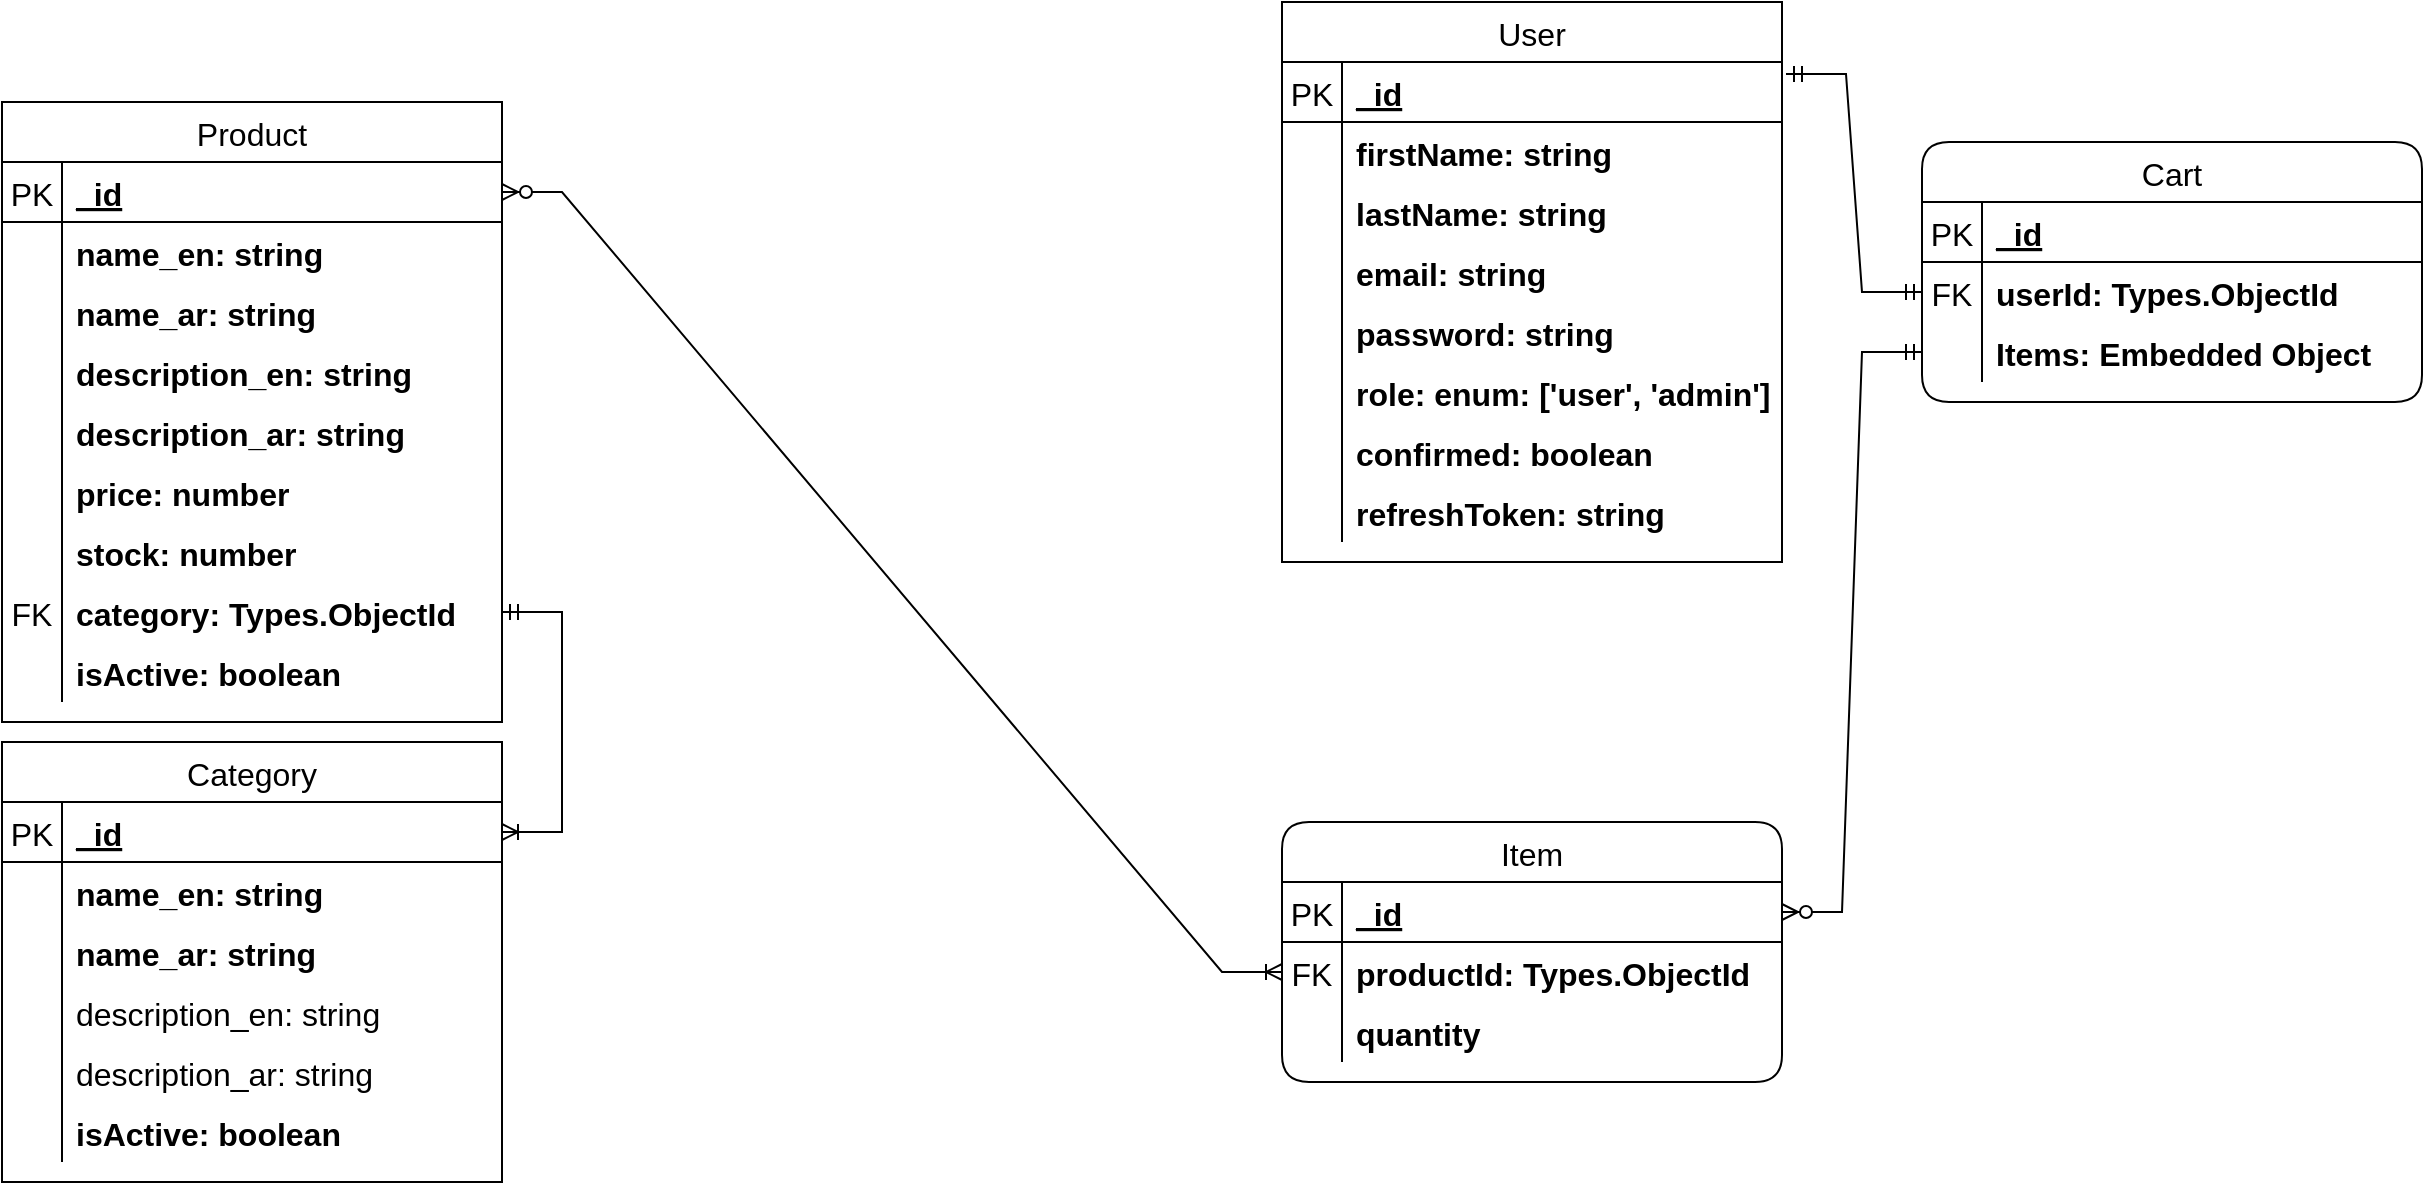 <mxfile version="26.2.2">
  <diagram id="R2lEEEUBdFMjLlhIrx00" name="Page-1">
    <mxGraphModel dx="1428" dy="1941" grid="1" gridSize="10" guides="1" tooltips="1" connect="1" arrows="1" fold="1" page="1" pageScale="1" pageWidth="850" pageHeight="1100" math="0" shadow="0" extFonts="Permanent Marker^https://fonts.googleapis.com/css?family=Permanent+Marker">
      <root>
        <mxCell id="0" />
        <mxCell id="1" parent="0" />
        <mxCell id="C-vyLk0tnHw3VtMMgP7b-23" value="Product" style="shape=table;startSize=30;container=1;collapsible=1;childLayout=tableLayout;fixedRows=1;rowLines=0;align=center;resizeLast=1;spacing=1;fontSize=16;" parent="1" vertex="1">
          <mxGeometry x="40" y="20" width="250" height="310" as="geometry" />
        </mxCell>
        <mxCell id="C-vyLk0tnHw3VtMMgP7b-24" value="" style="shape=partialRectangle;collapsible=0;dropTarget=0;pointerEvents=0;fillColor=none;points=[[0,0.5],[1,0.5]];portConstraint=eastwest;top=0;left=0;right=0;bottom=1;spacing=1;fontSize=16;" parent="C-vyLk0tnHw3VtMMgP7b-23" vertex="1">
          <mxGeometry y="30" width="250" height="30" as="geometry" />
        </mxCell>
        <mxCell id="C-vyLk0tnHw3VtMMgP7b-25" value="PK" style="shape=partialRectangle;overflow=hidden;connectable=0;fillColor=none;top=0;left=0;bottom=0;right=0;spacing=1;fontSize=16;" parent="C-vyLk0tnHw3VtMMgP7b-24" vertex="1">
          <mxGeometry width="30" height="30" as="geometry">
            <mxRectangle width="30" height="30" as="alternateBounds" />
          </mxGeometry>
        </mxCell>
        <mxCell id="C-vyLk0tnHw3VtMMgP7b-26" value="_id" style="shape=partialRectangle;overflow=hidden;connectable=0;fillColor=none;top=0;left=0;bottom=0;right=0;align=left;spacingLeft=6;spacing=1;fontSize=16;fontStyle=5" parent="C-vyLk0tnHw3VtMMgP7b-24" vertex="1">
          <mxGeometry x="30" width="220" height="30" as="geometry">
            <mxRectangle width="220" height="30" as="alternateBounds" />
          </mxGeometry>
        </mxCell>
        <mxCell id="C-vyLk0tnHw3VtMMgP7b-27" value="" style="shape=partialRectangle;collapsible=0;dropTarget=0;pointerEvents=0;fillColor=none;points=[[0,0.5],[1,0.5]];portConstraint=eastwest;top=0;left=0;right=0;bottom=0;spacing=1;fontSize=16;" parent="C-vyLk0tnHw3VtMMgP7b-23" vertex="1">
          <mxGeometry y="60" width="250" height="30" as="geometry" />
        </mxCell>
        <mxCell id="C-vyLk0tnHw3VtMMgP7b-28" value="" style="shape=partialRectangle;overflow=hidden;connectable=0;fillColor=none;top=0;left=0;bottom=0;right=0;spacing=1;fontSize=16;" parent="C-vyLk0tnHw3VtMMgP7b-27" vertex="1">
          <mxGeometry width="30" height="30" as="geometry">
            <mxRectangle width="30" height="30" as="alternateBounds" />
          </mxGeometry>
        </mxCell>
        <mxCell id="C-vyLk0tnHw3VtMMgP7b-29" value="name_en: string" style="shape=partialRectangle;overflow=hidden;connectable=0;fillColor=none;top=0;left=0;bottom=0;right=0;align=left;spacingLeft=6;spacing=1;fontSize=16;fontStyle=1" parent="C-vyLk0tnHw3VtMMgP7b-27" vertex="1">
          <mxGeometry x="30" width="220" height="30" as="geometry">
            <mxRectangle width="220" height="30" as="alternateBounds" />
          </mxGeometry>
        </mxCell>
        <mxCell id="e13ML2tf_FZ5OlTBBP0J-16" value="" style="shape=partialRectangle;collapsible=0;dropTarget=0;pointerEvents=0;fillColor=none;points=[[0,0.5],[1,0.5]];portConstraint=eastwest;top=0;left=0;right=0;bottom=0;spacing=1;fontSize=16;" parent="C-vyLk0tnHw3VtMMgP7b-23" vertex="1">
          <mxGeometry y="90" width="250" height="30" as="geometry" />
        </mxCell>
        <mxCell id="e13ML2tf_FZ5OlTBBP0J-17" value="" style="shape=partialRectangle;overflow=hidden;connectable=0;fillColor=none;top=0;left=0;bottom=0;right=0;spacing=1;fontSize=16;" parent="e13ML2tf_FZ5OlTBBP0J-16" vertex="1">
          <mxGeometry width="30" height="30" as="geometry">
            <mxRectangle width="30" height="30" as="alternateBounds" />
          </mxGeometry>
        </mxCell>
        <mxCell id="e13ML2tf_FZ5OlTBBP0J-18" value="name_ar: string" style="shape=partialRectangle;overflow=hidden;connectable=0;fillColor=none;top=0;left=0;bottom=0;right=0;align=left;spacingLeft=6;spacing=1;fontSize=16;fontStyle=1" parent="e13ML2tf_FZ5OlTBBP0J-16" vertex="1">
          <mxGeometry x="30" width="220" height="30" as="geometry">
            <mxRectangle width="220" height="30" as="alternateBounds" />
          </mxGeometry>
        </mxCell>
        <mxCell id="e13ML2tf_FZ5OlTBBP0J-19" value="" style="shape=partialRectangle;collapsible=0;dropTarget=0;pointerEvents=0;fillColor=none;points=[[0,0.5],[1,0.5]];portConstraint=eastwest;top=0;left=0;right=0;bottom=0;spacing=1;fontSize=16;" parent="C-vyLk0tnHw3VtMMgP7b-23" vertex="1">
          <mxGeometry y="120" width="250" height="30" as="geometry" />
        </mxCell>
        <mxCell id="e13ML2tf_FZ5OlTBBP0J-20" value="" style="shape=partialRectangle;overflow=hidden;connectable=0;fillColor=none;top=0;left=0;bottom=0;right=0;spacing=1;fontSize=16;" parent="e13ML2tf_FZ5OlTBBP0J-19" vertex="1">
          <mxGeometry width="30" height="30" as="geometry">
            <mxRectangle width="30" height="30" as="alternateBounds" />
          </mxGeometry>
        </mxCell>
        <mxCell id="e13ML2tf_FZ5OlTBBP0J-21" value="description_en: string" style="shape=partialRectangle;overflow=hidden;connectable=0;fillColor=none;top=0;left=0;bottom=0;right=0;align=left;spacingLeft=6;spacing=1;fontSize=16;fontStyle=1" parent="e13ML2tf_FZ5OlTBBP0J-19" vertex="1">
          <mxGeometry x="30" width="220" height="30" as="geometry">
            <mxRectangle width="220" height="30" as="alternateBounds" />
          </mxGeometry>
        </mxCell>
        <mxCell id="e13ML2tf_FZ5OlTBBP0J-22" value="" style="shape=partialRectangle;collapsible=0;dropTarget=0;pointerEvents=0;fillColor=none;points=[[0,0.5],[1,0.5]];portConstraint=eastwest;top=0;left=0;right=0;bottom=0;spacing=1;fontSize=16;" parent="C-vyLk0tnHw3VtMMgP7b-23" vertex="1">
          <mxGeometry y="150" width="250" height="30" as="geometry" />
        </mxCell>
        <mxCell id="e13ML2tf_FZ5OlTBBP0J-23" value="" style="shape=partialRectangle;overflow=hidden;connectable=0;fillColor=none;top=0;left=0;bottom=0;right=0;spacing=1;fontSize=16;" parent="e13ML2tf_FZ5OlTBBP0J-22" vertex="1">
          <mxGeometry width="30" height="30" as="geometry">
            <mxRectangle width="30" height="30" as="alternateBounds" />
          </mxGeometry>
        </mxCell>
        <mxCell id="e13ML2tf_FZ5OlTBBP0J-24" value="description_ar: string" style="shape=partialRectangle;overflow=hidden;connectable=0;fillColor=none;top=0;left=0;bottom=0;right=0;align=left;spacingLeft=6;spacing=1;fontSize=16;fontStyle=1" parent="e13ML2tf_FZ5OlTBBP0J-22" vertex="1">
          <mxGeometry x="30" width="220" height="30" as="geometry">
            <mxRectangle width="220" height="30" as="alternateBounds" />
          </mxGeometry>
        </mxCell>
        <mxCell id="e13ML2tf_FZ5OlTBBP0J-25" value="" style="shape=partialRectangle;collapsible=0;dropTarget=0;pointerEvents=0;fillColor=none;points=[[0,0.5],[1,0.5]];portConstraint=eastwest;top=0;left=0;right=0;bottom=0;spacing=1;fontSize=16;" parent="C-vyLk0tnHw3VtMMgP7b-23" vertex="1">
          <mxGeometry y="180" width="250" height="30" as="geometry" />
        </mxCell>
        <mxCell id="e13ML2tf_FZ5OlTBBP0J-26" value="" style="shape=partialRectangle;overflow=hidden;connectable=0;fillColor=none;top=0;left=0;bottom=0;right=0;spacing=1;fontSize=16;" parent="e13ML2tf_FZ5OlTBBP0J-25" vertex="1">
          <mxGeometry width="30" height="30" as="geometry">
            <mxRectangle width="30" height="30" as="alternateBounds" />
          </mxGeometry>
        </mxCell>
        <mxCell id="e13ML2tf_FZ5OlTBBP0J-27" value="price: number" style="shape=partialRectangle;overflow=hidden;connectable=0;fillColor=none;top=0;left=0;bottom=0;right=0;align=left;spacingLeft=6;spacing=1;fontSize=16;fontStyle=1" parent="e13ML2tf_FZ5OlTBBP0J-25" vertex="1">
          <mxGeometry x="30" width="220" height="30" as="geometry">
            <mxRectangle width="220" height="30" as="alternateBounds" />
          </mxGeometry>
        </mxCell>
        <mxCell id="e13ML2tf_FZ5OlTBBP0J-28" value="" style="shape=partialRectangle;collapsible=0;dropTarget=0;pointerEvents=0;fillColor=none;points=[[0,0.5],[1,0.5]];portConstraint=eastwest;top=0;left=0;right=0;bottom=0;spacing=1;fontSize=16;" parent="C-vyLk0tnHw3VtMMgP7b-23" vertex="1">
          <mxGeometry y="210" width="250" height="30" as="geometry" />
        </mxCell>
        <mxCell id="e13ML2tf_FZ5OlTBBP0J-29" value="" style="shape=partialRectangle;overflow=hidden;connectable=0;fillColor=none;top=0;left=0;bottom=0;right=0;spacing=1;fontSize=16;" parent="e13ML2tf_FZ5OlTBBP0J-28" vertex="1">
          <mxGeometry width="30" height="30" as="geometry">
            <mxRectangle width="30" height="30" as="alternateBounds" />
          </mxGeometry>
        </mxCell>
        <mxCell id="e13ML2tf_FZ5OlTBBP0J-30" value="stock: number" style="shape=partialRectangle;overflow=hidden;connectable=0;fillColor=none;top=0;left=0;bottom=0;right=0;align=left;spacingLeft=6;spacing=1;fontSize=16;fontStyle=1" parent="e13ML2tf_FZ5OlTBBP0J-28" vertex="1">
          <mxGeometry x="30" width="220" height="30" as="geometry">
            <mxRectangle width="220" height="30" as="alternateBounds" />
          </mxGeometry>
        </mxCell>
        <mxCell id="e13ML2tf_FZ5OlTBBP0J-31" value="" style="shape=partialRectangle;collapsible=0;dropTarget=0;pointerEvents=0;fillColor=none;points=[[0,0.5],[1,0.5]];portConstraint=eastwest;top=0;left=0;right=0;bottom=0;spacing=1;fontSize=16;" parent="C-vyLk0tnHw3VtMMgP7b-23" vertex="1">
          <mxGeometry y="240" width="250" height="30" as="geometry" />
        </mxCell>
        <mxCell id="e13ML2tf_FZ5OlTBBP0J-32" value="FK" style="shape=partialRectangle;overflow=hidden;connectable=0;fillColor=none;top=0;left=0;bottom=0;right=0;spacing=1;fontSize=16;" parent="e13ML2tf_FZ5OlTBBP0J-31" vertex="1">
          <mxGeometry width="30" height="30" as="geometry">
            <mxRectangle width="30" height="30" as="alternateBounds" />
          </mxGeometry>
        </mxCell>
        <mxCell id="e13ML2tf_FZ5OlTBBP0J-33" value="category: Types.ObjectId" style="shape=partialRectangle;overflow=hidden;connectable=0;fillColor=none;top=0;left=0;bottom=0;right=0;align=left;spacingLeft=6;spacing=1;fontSize=16;fontStyle=1" parent="e13ML2tf_FZ5OlTBBP0J-31" vertex="1">
          <mxGeometry x="30" width="220" height="30" as="geometry">
            <mxRectangle width="220" height="30" as="alternateBounds" />
          </mxGeometry>
        </mxCell>
        <mxCell id="e13ML2tf_FZ5OlTBBP0J-59" value="" style="shape=partialRectangle;collapsible=0;dropTarget=0;pointerEvents=0;fillColor=none;points=[[0,0.5],[1,0.5]];portConstraint=eastwest;top=0;left=0;right=0;bottom=0;spacing=1;fontSize=16;" parent="C-vyLk0tnHw3VtMMgP7b-23" vertex="1">
          <mxGeometry y="270" width="250" height="30" as="geometry" />
        </mxCell>
        <mxCell id="e13ML2tf_FZ5OlTBBP0J-60" value="" style="shape=partialRectangle;overflow=hidden;connectable=0;fillColor=none;top=0;left=0;bottom=0;right=0;spacing=1;fontSize=16;" parent="e13ML2tf_FZ5OlTBBP0J-59" vertex="1">
          <mxGeometry width="30" height="30" as="geometry">
            <mxRectangle width="30" height="30" as="alternateBounds" />
          </mxGeometry>
        </mxCell>
        <mxCell id="e13ML2tf_FZ5OlTBBP0J-61" value="isActive: boolean" style="shape=partialRectangle;overflow=hidden;connectable=0;fillColor=none;top=0;left=0;bottom=0;right=0;align=left;spacingLeft=6;spacing=1;fontSize=16;fontStyle=1" parent="e13ML2tf_FZ5OlTBBP0J-59" vertex="1">
          <mxGeometry x="30" width="220" height="30" as="geometry">
            <mxRectangle width="220" height="30" as="alternateBounds" />
          </mxGeometry>
        </mxCell>
        <mxCell id="e13ML2tf_FZ5OlTBBP0J-90" value="Category" style="shape=table;startSize=30;container=1;collapsible=1;childLayout=tableLayout;fixedRows=1;rowLines=0;align=center;resizeLast=1;spacing=1;fontSize=16;" parent="1" vertex="1">
          <mxGeometry x="40" y="340" width="250" height="220" as="geometry" />
        </mxCell>
        <mxCell id="e13ML2tf_FZ5OlTBBP0J-91" value="" style="shape=partialRectangle;collapsible=0;dropTarget=0;pointerEvents=0;fillColor=none;points=[[0,0.5],[1,0.5]];portConstraint=eastwest;top=0;left=0;right=0;bottom=1;spacing=1;fontSize=16;" parent="e13ML2tf_FZ5OlTBBP0J-90" vertex="1">
          <mxGeometry y="30" width="250" height="30" as="geometry" />
        </mxCell>
        <mxCell id="e13ML2tf_FZ5OlTBBP0J-92" value="PK" style="shape=partialRectangle;overflow=hidden;connectable=0;fillColor=none;top=0;left=0;bottom=0;right=0;spacing=1;fontSize=16;" parent="e13ML2tf_FZ5OlTBBP0J-91" vertex="1">
          <mxGeometry width="30" height="30" as="geometry">
            <mxRectangle width="30" height="30" as="alternateBounds" />
          </mxGeometry>
        </mxCell>
        <mxCell id="e13ML2tf_FZ5OlTBBP0J-93" value="_id" style="shape=partialRectangle;overflow=hidden;connectable=0;fillColor=none;top=0;left=0;bottom=0;right=0;align=left;spacingLeft=6;spacing=1;fontSize=16;fontStyle=5" parent="e13ML2tf_FZ5OlTBBP0J-91" vertex="1">
          <mxGeometry x="30" width="220" height="30" as="geometry">
            <mxRectangle width="220" height="30" as="alternateBounds" />
          </mxGeometry>
        </mxCell>
        <mxCell id="e13ML2tf_FZ5OlTBBP0J-94" value="" style="shape=partialRectangle;collapsible=0;dropTarget=0;pointerEvents=0;fillColor=none;points=[[0,0.5],[1,0.5]];portConstraint=eastwest;top=0;left=0;right=0;bottom=0;spacing=1;fontSize=16;" parent="e13ML2tf_FZ5OlTBBP0J-90" vertex="1">
          <mxGeometry y="60" width="250" height="30" as="geometry" />
        </mxCell>
        <mxCell id="e13ML2tf_FZ5OlTBBP0J-95" value="" style="shape=partialRectangle;overflow=hidden;connectable=0;fillColor=none;top=0;left=0;bottom=0;right=0;spacing=1;fontSize=16;" parent="e13ML2tf_FZ5OlTBBP0J-94" vertex="1">
          <mxGeometry width="30" height="30" as="geometry">
            <mxRectangle width="30" height="30" as="alternateBounds" />
          </mxGeometry>
        </mxCell>
        <mxCell id="e13ML2tf_FZ5OlTBBP0J-96" value="name_en: string" style="shape=partialRectangle;overflow=hidden;connectable=0;fillColor=none;top=0;left=0;bottom=0;right=0;align=left;spacingLeft=6;spacing=1;fontSize=16;fontStyle=1" parent="e13ML2tf_FZ5OlTBBP0J-94" vertex="1">
          <mxGeometry x="30" width="220" height="30" as="geometry">
            <mxRectangle width="220" height="30" as="alternateBounds" />
          </mxGeometry>
        </mxCell>
        <mxCell id="e13ML2tf_FZ5OlTBBP0J-97" value="" style="shape=partialRectangle;collapsible=0;dropTarget=0;pointerEvents=0;fillColor=none;points=[[0,0.5],[1,0.5]];portConstraint=eastwest;top=0;left=0;right=0;bottom=0;spacing=1;fontSize=16;" parent="e13ML2tf_FZ5OlTBBP0J-90" vertex="1">
          <mxGeometry y="90" width="250" height="30" as="geometry" />
        </mxCell>
        <mxCell id="e13ML2tf_FZ5OlTBBP0J-98" value="" style="shape=partialRectangle;overflow=hidden;connectable=0;fillColor=none;top=0;left=0;bottom=0;right=0;spacing=1;fontSize=16;" parent="e13ML2tf_FZ5OlTBBP0J-97" vertex="1">
          <mxGeometry width="30" height="30" as="geometry">
            <mxRectangle width="30" height="30" as="alternateBounds" />
          </mxGeometry>
        </mxCell>
        <mxCell id="e13ML2tf_FZ5OlTBBP0J-99" value="name_ar: string" style="shape=partialRectangle;overflow=hidden;connectable=0;fillColor=none;top=0;left=0;bottom=0;right=0;align=left;spacingLeft=6;spacing=1;fontSize=16;fontStyle=1" parent="e13ML2tf_FZ5OlTBBP0J-97" vertex="1">
          <mxGeometry x="30" width="220" height="30" as="geometry">
            <mxRectangle width="220" height="30" as="alternateBounds" />
          </mxGeometry>
        </mxCell>
        <mxCell id="e13ML2tf_FZ5OlTBBP0J-100" value="" style="shape=partialRectangle;collapsible=0;dropTarget=0;pointerEvents=0;fillColor=none;points=[[0,0.5],[1,0.5]];portConstraint=eastwest;top=0;left=0;right=0;bottom=0;spacing=1;fontSize=16;" parent="e13ML2tf_FZ5OlTBBP0J-90" vertex="1">
          <mxGeometry y="120" width="250" height="30" as="geometry" />
        </mxCell>
        <mxCell id="e13ML2tf_FZ5OlTBBP0J-101" value="" style="shape=partialRectangle;overflow=hidden;connectable=0;fillColor=none;top=0;left=0;bottom=0;right=0;spacing=1;fontSize=16;" parent="e13ML2tf_FZ5OlTBBP0J-100" vertex="1">
          <mxGeometry width="30" height="30" as="geometry">
            <mxRectangle width="30" height="30" as="alternateBounds" />
          </mxGeometry>
        </mxCell>
        <mxCell id="e13ML2tf_FZ5OlTBBP0J-102" value="description_en: string" style="shape=partialRectangle;overflow=hidden;connectable=0;fillColor=none;top=0;left=0;bottom=0;right=0;align=left;spacingLeft=6;spacing=1;fontSize=16;" parent="e13ML2tf_FZ5OlTBBP0J-100" vertex="1">
          <mxGeometry x="30" width="220" height="30" as="geometry">
            <mxRectangle width="220" height="30" as="alternateBounds" />
          </mxGeometry>
        </mxCell>
        <mxCell id="e13ML2tf_FZ5OlTBBP0J-103" value="" style="shape=partialRectangle;collapsible=0;dropTarget=0;pointerEvents=0;fillColor=none;points=[[0,0.5],[1,0.5]];portConstraint=eastwest;top=0;left=0;right=0;bottom=0;spacing=1;fontSize=16;" parent="e13ML2tf_FZ5OlTBBP0J-90" vertex="1">
          <mxGeometry y="150" width="250" height="30" as="geometry" />
        </mxCell>
        <mxCell id="e13ML2tf_FZ5OlTBBP0J-104" value="" style="shape=partialRectangle;overflow=hidden;connectable=0;fillColor=none;top=0;left=0;bottom=0;right=0;spacing=1;fontSize=16;" parent="e13ML2tf_FZ5OlTBBP0J-103" vertex="1">
          <mxGeometry width="30" height="30" as="geometry">
            <mxRectangle width="30" height="30" as="alternateBounds" />
          </mxGeometry>
        </mxCell>
        <mxCell id="e13ML2tf_FZ5OlTBBP0J-105" value="description_ar: string" style="shape=partialRectangle;overflow=hidden;connectable=0;fillColor=none;top=0;left=0;bottom=0;right=0;align=left;spacingLeft=6;spacing=1;fontSize=16;" parent="e13ML2tf_FZ5OlTBBP0J-103" vertex="1">
          <mxGeometry x="30" width="220" height="30" as="geometry">
            <mxRectangle width="220" height="30" as="alternateBounds" />
          </mxGeometry>
        </mxCell>
        <mxCell id="e13ML2tf_FZ5OlTBBP0J-115" value="" style="shape=partialRectangle;collapsible=0;dropTarget=0;pointerEvents=0;fillColor=none;points=[[0,0.5],[1,0.5]];portConstraint=eastwest;top=0;left=0;right=0;bottom=0;spacing=1;fontSize=16;" parent="e13ML2tf_FZ5OlTBBP0J-90" vertex="1">
          <mxGeometry y="180" width="250" height="30" as="geometry" />
        </mxCell>
        <mxCell id="e13ML2tf_FZ5OlTBBP0J-116" value="" style="shape=partialRectangle;overflow=hidden;connectable=0;fillColor=none;top=0;left=0;bottom=0;right=0;spacing=1;fontSize=16;" parent="e13ML2tf_FZ5OlTBBP0J-115" vertex="1">
          <mxGeometry width="30" height="30" as="geometry">
            <mxRectangle width="30" height="30" as="alternateBounds" />
          </mxGeometry>
        </mxCell>
        <mxCell id="e13ML2tf_FZ5OlTBBP0J-117" value="isActive: boolean" style="shape=partialRectangle;overflow=hidden;connectable=0;fillColor=none;top=0;left=0;bottom=0;right=0;align=left;spacingLeft=6;spacing=1;fontSize=16;fontStyle=1" parent="e13ML2tf_FZ5OlTBBP0J-115" vertex="1">
          <mxGeometry x="30" width="220" height="30" as="geometry">
            <mxRectangle width="220" height="30" as="alternateBounds" />
          </mxGeometry>
        </mxCell>
        <mxCell id="e13ML2tf_FZ5OlTBBP0J-130" value="" style="edgeStyle=entityRelationEdgeStyle;fontSize=12;html=1;endArrow=ERoneToMany;startArrow=ERmandOne;rounded=0;entryX=1;entryY=0.5;entryDx=0;entryDy=0;" parent="1" source="e13ML2tf_FZ5OlTBBP0J-31" target="e13ML2tf_FZ5OlTBBP0J-91" edge="1">
          <mxGeometry width="100" height="100" relative="1" as="geometry">
            <mxPoint x="390" y="410" as="sourcePoint" />
            <mxPoint x="390" y="300" as="targetPoint" />
          </mxGeometry>
        </mxCell>
        <mxCell id="e13ML2tf_FZ5OlTBBP0J-131" value="User" style="shape=table;startSize=30;container=1;collapsible=1;childLayout=tableLayout;fixedRows=1;rowLines=0;align=center;resizeLast=1;spacing=1;fontSize=16;" parent="1" vertex="1">
          <mxGeometry x="680" y="-30" width="250" height="280" as="geometry" />
        </mxCell>
        <mxCell id="e13ML2tf_FZ5OlTBBP0J-132" value="" style="shape=partialRectangle;collapsible=0;dropTarget=0;pointerEvents=0;fillColor=none;points=[[0,0.5],[1,0.5]];portConstraint=eastwest;top=0;left=0;right=0;bottom=1;spacing=1;fontSize=16;" parent="e13ML2tf_FZ5OlTBBP0J-131" vertex="1">
          <mxGeometry y="30" width="250" height="30" as="geometry" />
        </mxCell>
        <mxCell id="e13ML2tf_FZ5OlTBBP0J-133" value="PK" style="shape=partialRectangle;overflow=hidden;connectable=0;fillColor=none;top=0;left=0;bottom=0;right=0;spacing=1;fontSize=16;" parent="e13ML2tf_FZ5OlTBBP0J-132" vertex="1">
          <mxGeometry width="30" height="30" as="geometry">
            <mxRectangle width="30" height="30" as="alternateBounds" />
          </mxGeometry>
        </mxCell>
        <mxCell id="e13ML2tf_FZ5OlTBBP0J-134" value="_id" style="shape=partialRectangle;overflow=hidden;connectable=0;fillColor=none;top=0;left=0;bottom=0;right=0;align=left;spacingLeft=6;spacing=1;fontSize=16;fontStyle=5" parent="e13ML2tf_FZ5OlTBBP0J-132" vertex="1">
          <mxGeometry x="30" width="220" height="30" as="geometry">
            <mxRectangle width="220" height="30" as="alternateBounds" />
          </mxGeometry>
        </mxCell>
        <mxCell id="e13ML2tf_FZ5OlTBBP0J-135" value="" style="shape=partialRectangle;collapsible=0;dropTarget=0;pointerEvents=0;fillColor=none;points=[[0,0.5],[1,0.5]];portConstraint=eastwest;top=0;left=0;right=0;bottom=0;spacing=1;fontSize=16;" parent="e13ML2tf_FZ5OlTBBP0J-131" vertex="1">
          <mxGeometry y="60" width="250" height="30" as="geometry" />
        </mxCell>
        <mxCell id="e13ML2tf_FZ5OlTBBP0J-136" value="" style="shape=partialRectangle;overflow=hidden;connectable=0;fillColor=none;top=0;left=0;bottom=0;right=0;spacing=1;fontSize=16;" parent="e13ML2tf_FZ5OlTBBP0J-135" vertex="1">
          <mxGeometry width="30" height="30" as="geometry">
            <mxRectangle width="30" height="30" as="alternateBounds" />
          </mxGeometry>
        </mxCell>
        <mxCell id="e13ML2tf_FZ5OlTBBP0J-137" value="firstName: string" style="shape=partialRectangle;overflow=hidden;connectable=0;fillColor=none;top=0;left=0;bottom=0;right=0;align=left;spacingLeft=6;spacing=1;fontSize=16;fontStyle=1" parent="e13ML2tf_FZ5OlTBBP0J-135" vertex="1">
          <mxGeometry x="30" width="220" height="30" as="geometry">
            <mxRectangle width="220" height="30" as="alternateBounds" />
          </mxGeometry>
        </mxCell>
        <mxCell id="e13ML2tf_FZ5OlTBBP0J-138" value="" style="shape=partialRectangle;collapsible=0;dropTarget=0;pointerEvents=0;fillColor=none;points=[[0,0.5],[1,0.5]];portConstraint=eastwest;top=0;left=0;right=0;bottom=0;spacing=1;fontSize=16;" parent="e13ML2tf_FZ5OlTBBP0J-131" vertex="1">
          <mxGeometry y="90" width="250" height="30" as="geometry" />
        </mxCell>
        <mxCell id="e13ML2tf_FZ5OlTBBP0J-139" value="" style="shape=partialRectangle;overflow=hidden;connectable=0;fillColor=none;top=0;left=0;bottom=0;right=0;spacing=1;fontSize=16;" parent="e13ML2tf_FZ5OlTBBP0J-138" vertex="1">
          <mxGeometry width="30" height="30" as="geometry">
            <mxRectangle width="30" height="30" as="alternateBounds" />
          </mxGeometry>
        </mxCell>
        <mxCell id="e13ML2tf_FZ5OlTBBP0J-140" value="lastName: string" style="shape=partialRectangle;overflow=hidden;connectable=0;fillColor=none;top=0;left=0;bottom=0;right=0;align=left;spacingLeft=6;spacing=1;fontSize=16;fontStyle=1" parent="e13ML2tf_FZ5OlTBBP0J-138" vertex="1">
          <mxGeometry x="30" width="220" height="30" as="geometry">
            <mxRectangle width="220" height="30" as="alternateBounds" />
          </mxGeometry>
        </mxCell>
        <mxCell id="e13ML2tf_FZ5OlTBBP0J-141" value="" style="shape=partialRectangle;collapsible=0;dropTarget=0;pointerEvents=0;fillColor=none;points=[[0,0.5],[1,0.5]];portConstraint=eastwest;top=0;left=0;right=0;bottom=0;spacing=1;fontSize=16;" parent="e13ML2tf_FZ5OlTBBP0J-131" vertex="1">
          <mxGeometry y="120" width="250" height="30" as="geometry" />
        </mxCell>
        <mxCell id="e13ML2tf_FZ5OlTBBP0J-142" value="" style="shape=partialRectangle;overflow=hidden;connectable=0;fillColor=none;top=0;left=0;bottom=0;right=0;spacing=1;fontSize=16;" parent="e13ML2tf_FZ5OlTBBP0J-141" vertex="1">
          <mxGeometry width="30" height="30" as="geometry">
            <mxRectangle width="30" height="30" as="alternateBounds" />
          </mxGeometry>
        </mxCell>
        <mxCell id="e13ML2tf_FZ5OlTBBP0J-143" value="email: string" style="shape=partialRectangle;overflow=hidden;connectable=0;fillColor=none;top=0;left=0;bottom=0;right=0;align=left;spacingLeft=6;spacing=1;fontSize=16;fontStyle=1" parent="e13ML2tf_FZ5OlTBBP0J-141" vertex="1">
          <mxGeometry x="30" width="220" height="30" as="geometry">
            <mxRectangle width="220" height="30" as="alternateBounds" />
          </mxGeometry>
        </mxCell>
        <mxCell id="e13ML2tf_FZ5OlTBBP0J-144" value="" style="shape=partialRectangle;collapsible=0;dropTarget=0;pointerEvents=0;fillColor=none;points=[[0,0.5],[1,0.5]];portConstraint=eastwest;top=0;left=0;right=0;bottom=0;spacing=1;fontSize=16;" parent="e13ML2tf_FZ5OlTBBP0J-131" vertex="1">
          <mxGeometry y="150" width="250" height="30" as="geometry" />
        </mxCell>
        <mxCell id="e13ML2tf_FZ5OlTBBP0J-145" value="" style="shape=partialRectangle;overflow=hidden;connectable=0;fillColor=none;top=0;left=0;bottom=0;right=0;spacing=1;fontSize=16;" parent="e13ML2tf_FZ5OlTBBP0J-144" vertex="1">
          <mxGeometry width="30" height="30" as="geometry">
            <mxRectangle width="30" height="30" as="alternateBounds" />
          </mxGeometry>
        </mxCell>
        <mxCell id="e13ML2tf_FZ5OlTBBP0J-146" value="password: string" style="shape=partialRectangle;overflow=hidden;connectable=0;fillColor=none;top=0;left=0;bottom=0;right=0;align=left;spacingLeft=6;spacing=1;fontSize=16;fontStyle=1" parent="e13ML2tf_FZ5OlTBBP0J-144" vertex="1">
          <mxGeometry x="30" width="220" height="30" as="geometry">
            <mxRectangle width="220" height="30" as="alternateBounds" />
          </mxGeometry>
        </mxCell>
        <mxCell id="e13ML2tf_FZ5OlTBBP0J-147" value="" style="shape=partialRectangle;collapsible=0;dropTarget=0;pointerEvents=0;fillColor=none;points=[[0,0.5],[1,0.5]];portConstraint=eastwest;top=0;left=0;right=0;bottom=0;spacing=1;fontSize=16;" parent="e13ML2tf_FZ5OlTBBP0J-131" vertex="1">
          <mxGeometry y="180" width="250" height="30" as="geometry" />
        </mxCell>
        <mxCell id="e13ML2tf_FZ5OlTBBP0J-148" value="" style="shape=partialRectangle;overflow=hidden;connectable=0;fillColor=none;top=0;left=0;bottom=0;right=0;spacing=1;fontSize=16;" parent="e13ML2tf_FZ5OlTBBP0J-147" vertex="1">
          <mxGeometry width="30" height="30" as="geometry">
            <mxRectangle width="30" height="30" as="alternateBounds" />
          </mxGeometry>
        </mxCell>
        <mxCell id="e13ML2tf_FZ5OlTBBP0J-149" value="role: enum: [&#39;user&#39;, &#39;admin&#39;]" style="shape=partialRectangle;overflow=hidden;connectable=0;fillColor=none;top=0;left=0;bottom=0;right=0;align=left;spacingLeft=6;spacing=1;fontSize=16;fontStyle=1" parent="e13ML2tf_FZ5OlTBBP0J-147" vertex="1">
          <mxGeometry x="30" width="220" height="30" as="geometry">
            <mxRectangle width="220" height="30" as="alternateBounds" />
          </mxGeometry>
        </mxCell>
        <mxCell id="e13ML2tf_FZ5OlTBBP0J-150" value="" style="shape=partialRectangle;collapsible=0;dropTarget=0;pointerEvents=0;fillColor=none;points=[[0,0.5],[1,0.5]];portConstraint=eastwest;top=0;left=0;right=0;bottom=0;spacing=1;fontSize=16;" parent="e13ML2tf_FZ5OlTBBP0J-131" vertex="1">
          <mxGeometry y="210" width="250" height="30" as="geometry" />
        </mxCell>
        <mxCell id="e13ML2tf_FZ5OlTBBP0J-151" value="" style="shape=partialRectangle;overflow=hidden;connectable=0;fillColor=none;top=0;left=0;bottom=0;right=0;spacing=1;fontSize=16;" parent="e13ML2tf_FZ5OlTBBP0J-150" vertex="1">
          <mxGeometry width="30" height="30" as="geometry">
            <mxRectangle width="30" height="30" as="alternateBounds" />
          </mxGeometry>
        </mxCell>
        <mxCell id="e13ML2tf_FZ5OlTBBP0J-152" value="confirmed: boolean" style="shape=partialRectangle;overflow=hidden;connectable=0;fillColor=none;top=0;left=0;bottom=0;right=0;align=left;spacingLeft=6;spacing=1;fontSize=16;fontStyle=1" parent="e13ML2tf_FZ5OlTBBP0J-150" vertex="1">
          <mxGeometry x="30" width="220" height="30" as="geometry">
            <mxRectangle width="220" height="30" as="alternateBounds" />
          </mxGeometry>
        </mxCell>
        <mxCell id="e13ML2tf_FZ5OlTBBP0J-153" value="" style="shape=partialRectangle;collapsible=0;dropTarget=0;pointerEvents=0;fillColor=none;points=[[0,0.5],[1,0.5]];portConstraint=eastwest;top=0;left=0;right=0;bottom=0;spacing=1;fontSize=16;" parent="e13ML2tf_FZ5OlTBBP0J-131" vertex="1">
          <mxGeometry y="240" width="250" height="30" as="geometry" />
        </mxCell>
        <mxCell id="e13ML2tf_FZ5OlTBBP0J-154" value="" style="shape=partialRectangle;overflow=hidden;connectable=0;fillColor=none;top=0;left=0;bottom=0;right=0;spacing=1;fontSize=16;" parent="e13ML2tf_FZ5OlTBBP0J-153" vertex="1">
          <mxGeometry width="30" height="30" as="geometry">
            <mxRectangle width="30" height="30" as="alternateBounds" />
          </mxGeometry>
        </mxCell>
        <mxCell id="e13ML2tf_FZ5OlTBBP0J-155" value="refreshToken: string" style="shape=partialRectangle;overflow=hidden;connectable=0;fillColor=none;top=0;left=0;bottom=0;right=0;align=left;spacingLeft=6;spacing=1;fontSize=16;fontStyle=1" parent="e13ML2tf_FZ5OlTBBP0J-153" vertex="1">
          <mxGeometry x="30" width="220" height="30" as="geometry">
            <mxRectangle width="220" height="30" as="alternateBounds" />
          </mxGeometry>
        </mxCell>
        <mxCell id="QFeV11jFnM16W5CmMiGq-1" value="Cart" style="shape=table;startSize=30;container=1;collapsible=1;childLayout=tableLayout;fixedRows=1;rowLines=0;align=center;resizeLast=1;spacing=1;fontSize=16;rounded=1;" vertex="1" parent="1">
          <mxGeometry x="1000" y="40" width="250" height="130" as="geometry" />
        </mxCell>
        <mxCell id="QFeV11jFnM16W5CmMiGq-2" value="" style="shape=partialRectangle;collapsible=0;dropTarget=0;pointerEvents=0;fillColor=none;points=[[0,0.5],[1,0.5]];portConstraint=eastwest;top=0;left=0;right=0;bottom=1;spacing=1;fontSize=16;" vertex="1" parent="QFeV11jFnM16W5CmMiGq-1">
          <mxGeometry y="30" width="250" height="30" as="geometry" />
        </mxCell>
        <mxCell id="QFeV11jFnM16W5CmMiGq-3" value="PK" style="shape=partialRectangle;overflow=hidden;connectable=0;fillColor=none;top=0;left=0;bottom=0;right=0;spacing=1;fontSize=16;" vertex="1" parent="QFeV11jFnM16W5CmMiGq-2">
          <mxGeometry width="30" height="30" as="geometry">
            <mxRectangle width="30" height="30" as="alternateBounds" />
          </mxGeometry>
        </mxCell>
        <mxCell id="QFeV11jFnM16W5CmMiGq-4" value="_id" style="shape=partialRectangle;overflow=hidden;connectable=0;fillColor=none;top=0;left=0;bottom=0;right=0;align=left;spacingLeft=6;spacing=1;fontSize=16;fontStyle=5" vertex="1" parent="QFeV11jFnM16W5CmMiGq-2">
          <mxGeometry x="30" width="220" height="30" as="geometry">
            <mxRectangle width="220" height="30" as="alternateBounds" />
          </mxGeometry>
        </mxCell>
        <mxCell id="QFeV11jFnM16W5CmMiGq-5" value="" style="shape=partialRectangle;collapsible=0;dropTarget=0;pointerEvents=0;fillColor=none;points=[[0,0.5],[1,0.5]];portConstraint=eastwest;top=0;left=0;right=0;bottom=0;spacing=1;fontSize=16;" vertex="1" parent="QFeV11jFnM16W5CmMiGq-1">
          <mxGeometry y="60" width="250" height="30" as="geometry" />
        </mxCell>
        <mxCell id="QFeV11jFnM16W5CmMiGq-6" value="FK" style="shape=partialRectangle;overflow=hidden;connectable=0;fillColor=none;top=0;left=0;bottom=0;right=0;spacing=1;fontSize=16;" vertex="1" parent="QFeV11jFnM16W5CmMiGq-5">
          <mxGeometry width="30" height="30" as="geometry">
            <mxRectangle width="30" height="30" as="alternateBounds" />
          </mxGeometry>
        </mxCell>
        <mxCell id="QFeV11jFnM16W5CmMiGq-7" value="userId: Types.ObjectId" style="shape=partialRectangle;overflow=hidden;connectable=0;fillColor=none;top=0;left=0;bottom=0;right=0;align=left;spacingLeft=6;spacing=1;fontSize=16;fontStyle=1" vertex="1" parent="QFeV11jFnM16W5CmMiGq-5">
          <mxGeometry x="30" width="220" height="30" as="geometry">
            <mxRectangle width="220" height="30" as="alternateBounds" />
          </mxGeometry>
        </mxCell>
        <mxCell id="QFeV11jFnM16W5CmMiGq-8" value="" style="shape=partialRectangle;collapsible=0;dropTarget=0;pointerEvents=0;fillColor=none;points=[[0,0.5],[1,0.5]];portConstraint=eastwest;top=0;left=0;right=0;bottom=0;spacing=1;fontSize=16;" vertex="1" parent="QFeV11jFnM16W5CmMiGq-1">
          <mxGeometry y="90" width="250" height="30" as="geometry" />
        </mxCell>
        <mxCell id="QFeV11jFnM16W5CmMiGq-9" value="" style="shape=partialRectangle;overflow=hidden;connectable=0;fillColor=none;top=0;left=0;bottom=0;right=0;spacing=1;fontSize=16;" vertex="1" parent="QFeV11jFnM16W5CmMiGq-8">
          <mxGeometry width="30" height="30" as="geometry">
            <mxRectangle width="30" height="30" as="alternateBounds" />
          </mxGeometry>
        </mxCell>
        <mxCell id="QFeV11jFnM16W5CmMiGq-10" value="Items: Embedded Object" style="shape=partialRectangle;overflow=hidden;connectable=0;fillColor=none;top=0;left=0;bottom=0;right=0;align=left;spacingLeft=6;spacing=1;fontSize=16;fontStyle=1" vertex="1" parent="QFeV11jFnM16W5CmMiGq-8">
          <mxGeometry x="30" width="220" height="30" as="geometry">
            <mxRectangle width="220" height="30" as="alternateBounds" />
          </mxGeometry>
        </mxCell>
        <mxCell id="QFeV11jFnM16W5CmMiGq-44" value="" style="edgeStyle=entityRelationEdgeStyle;fontSize=12;html=1;endArrow=ERmandOne;startArrow=ERmandOne;rounded=0;exitX=1.008;exitY=0.2;exitDx=0;exitDy=0;exitPerimeter=0;" edge="1" parent="1" source="e13ML2tf_FZ5OlTBBP0J-132" target="QFeV11jFnM16W5CmMiGq-5">
          <mxGeometry width="100" height="100" relative="1" as="geometry">
            <mxPoint x="860" y="140" as="sourcePoint" />
            <mxPoint x="980" y="130" as="targetPoint" />
            <Array as="points">
              <mxPoint x="900" y="125" />
            </Array>
          </mxGeometry>
        </mxCell>
        <mxCell id="QFeV11jFnM16W5CmMiGq-46" value="Item" style="shape=table;startSize=30;container=1;collapsible=1;childLayout=tableLayout;fixedRows=1;rowLines=0;align=center;resizeLast=1;spacing=1;fontSize=16;rounded=1;" vertex="1" parent="1">
          <mxGeometry x="680" y="380" width="250" height="130" as="geometry" />
        </mxCell>
        <mxCell id="QFeV11jFnM16W5CmMiGq-47" value="" style="shape=partialRectangle;collapsible=0;dropTarget=0;pointerEvents=0;fillColor=none;points=[[0,0.5],[1,0.5]];portConstraint=eastwest;top=0;left=0;right=0;bottom=1;spacing=1;fontSize=16;" vertex="1" parent="QFeV11jFnM16W5CmMiGq-46">
          <mxGeometry y="30" width="250" height="30" as="geometry" />
        </mxCell>
        <mxCell id="QFeV11jFnM16W5CmMiGq-48" value="PK" style="shape=partialRectangle;overflow=hidden;connectable=0;fillColor=none;top=0;left=0;bottom=0;right=0;spacing=1;fontSize=16;" vertex="1" parent="QFeV11jFnM16W5CmMiGq-47">
          <mxGeometry width="30" height="30" as="geometry">
            <mxRectangle width="30" height="30" as="alternateBounds" />
          </mxGeometry>
        </mxCell>
        <mxCell id="QFeV11jFnM16W5CmMiGq-49" value="_id" style="shape=partialRectangle;overflow=hidden;connectable=0;fillColor=none;top=0;left=0;bottom=0;right=0;align=left;spacingLeft=6;spacing=1;fontSize=16;fontStyle=5" vertex="1" parent="QFeV11jFnM16W5CmMiGq-47">
          <mxGeometry x="30" width="220" height="30" as="geometry">
            <mxRectangle width="220" height="30" as="alternateBounds" />
          </mxGeometry>
        </mxCell>
        <mxCell id="QFeV11jFnM16W5CmMiGq-50" value="" style="shape=partialRectangle;collapsible=0;dropTarget=0;pointerEvents=0;fillColor=none;points=[[0,0.5],[1,0.5]];portConstraint=eastwest;top=0;left=0;right=0;bottom=0;spacing=1;fontSize=16;" vertex="1" parent="QFeV11jFnM16W5CmMiGq-46">
          <mxGeometry y="60" width="250" height="30" as="geometry" />
        </mxCell>
        <mxCell id="QFeV11jFnM16W5CmMiGq-51" value="FK" style="shape=partialRectangle;overflow=hidden;connectable=0;fillColor=none;top=0;left=0;bottom=0;right=0;spacing=1;fontSize=16;" vertex="1" parent="QFeV11jFnM16W5CmMiGq-50">
          <mxGeometry width="30" height="30" as="geometry">
            <mxRectangle width="30" height="30" as="alternateBounds" />
          </mxGeometry>
        </mxCell>
        <mxCell id="QFeV11jFnM16W5CmMiGq-52" value="productId: Types.ObjectId" style="shape=partialRectangle;overflow=hidden;connectable=0;fillColor=none;top=0;left=0;bottom=0;right=0;align=left;spacingLeft=6;spacing=1;fontSize=16;fontStyle=1" vertex="1" parent="QFeV11jFnM16W5CmMiGq-50">
          <mxGeometry x="30" width="220" height="30" as="geometry">
            <mxRectangle width="220" height="30" as="alternateBounds" />
          </mxGeometry>
        </mxCell>
        <mxCell id="QFeV11jFnM16W5CmMiGq-53" value="" style="shape=partialRectangle;collapsible=0;dropTarget=0;pointerEvents=0;fillColor=none;points=[[0,0.5],[1,0.5]];portConstraint=eastwest;top=0;left=0;right=0;bottom=0;spacing=1;fontSize=16;" vertex="1" parent="QFeV11jFnM16W5CmMiGq-46">
          <mxGeometry y="90" width="250" height="30" as="geometry" />
        </mxCell>
        <mxCell id="QFeV11jFnM16W5CmMiGq-54" value="" style="shape=partialRectangle;overflow=hidden;connectable=0;fillColor=none;top=0;left=0;bottom=0;right=0;spacing=1;fontSize=16;" vertex="1" parent="QFeV11jFnM16W5CmMiGq-53">
          <mxGeometry width="30" height="30" as="geometry">
            <mxRectangle width="30" height="30" as="alternateBounds" />
          </mxGeometry>
        </mxCell>
        <mxCell id="QFeV11jFnM16W5CmMiGq-55" value="quantity" style="shape=partialRectangle;overflow=hidden;connectable=0;fillColor=none;top=0;left=0;bottom=0;right=0;align=left;spacingLeft=6;spacing=1;fontSize=16;fontStyle=1" vertex="1" parent="QFeV11jFnM16W5CmMiGq-53">
          <mxGeometry x="30" width="220" height="30" as="geometry">
            <mxRectangle width="220" height="30" as="alternateBounds" />
          </mxGeometry>
        </mxCell>
        <mxCell id="QFeV11jFnM16W5CmMiGq-56" value="" style="edgeStyle=entityRelationEdgeStyle;fontSize=12;html=1;endArrow=ERoneToMany;startArrow=ERzeroToMany;rounded=0;exitX=1;exitY=0.5;exitDx=0;exitDy=0;entryX=0;entryY=0.5;entryDx=0;entryDy=0;" edge="1" parent="1" source="C-vyLk0tnHw3VtMMgP7b-24" target="QFeV11jFnM16W5CmMiGq-50">
          <mxGeometry width="100" height="100" relative="1" as="geometry">
            <mxPoint x="550" y="490" as="sourcePoint" />
            <mxPoint x="650" y="390" as="targetPoint" />
            <Array as="points">
              <mxPoint x="380" y="210" />
            </Array>
          </mxGeometry>
        </mxCell>
        <mxCell id="QFeV11jFnM16W5CmMiGq-57" value="" style="edgeStyle=entityRelationEdgeStyle;fontSize=12;html=1;endArrow=ERzeroToMany;startArrow=ERmandOne;rounded=0;" edge="1" parent="1" source="QFeV11jFnM16W5CmMiGq-8" target="QFeV11jFnM16W5CmMiGq-47">
          <mxGeometry width="100" height="100" relative="1" as="geometry">
            <mxPoint x="920" y="350" as="sourcePoint" />
            <mxPoint x="1020" y="250" as="targetPoint" />
          </mxGeometry>
        </mxCell>
      </root>
    </mxGraphModel>
  </diagram>
</mxfile>
